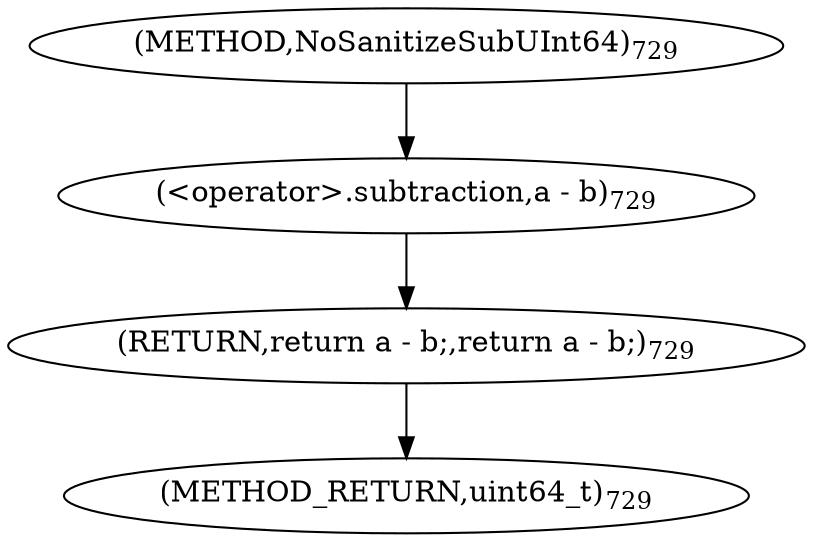 digraph "NoSanitizeSubUInt64" {  
"75534" [label = <(RETURN,return a - b;,return a - b;)<SUB>729</SUB>> ]
"75535" [label = <(&lt;operator&gt;.subtraction,a - b)<SUB>729</SUB>> ]
"75530" [label = <(METHOD,NoSanitizeSubUInt64)<SUB>729</SUB>> ]
"75538" [label = <(METHOD_RETURN,uint64_t)<SUB>729</SUB>> ]
  "75534" -> "75538" 
  "75535" -> "75534" 
  "75530" -> "75535" 
}
